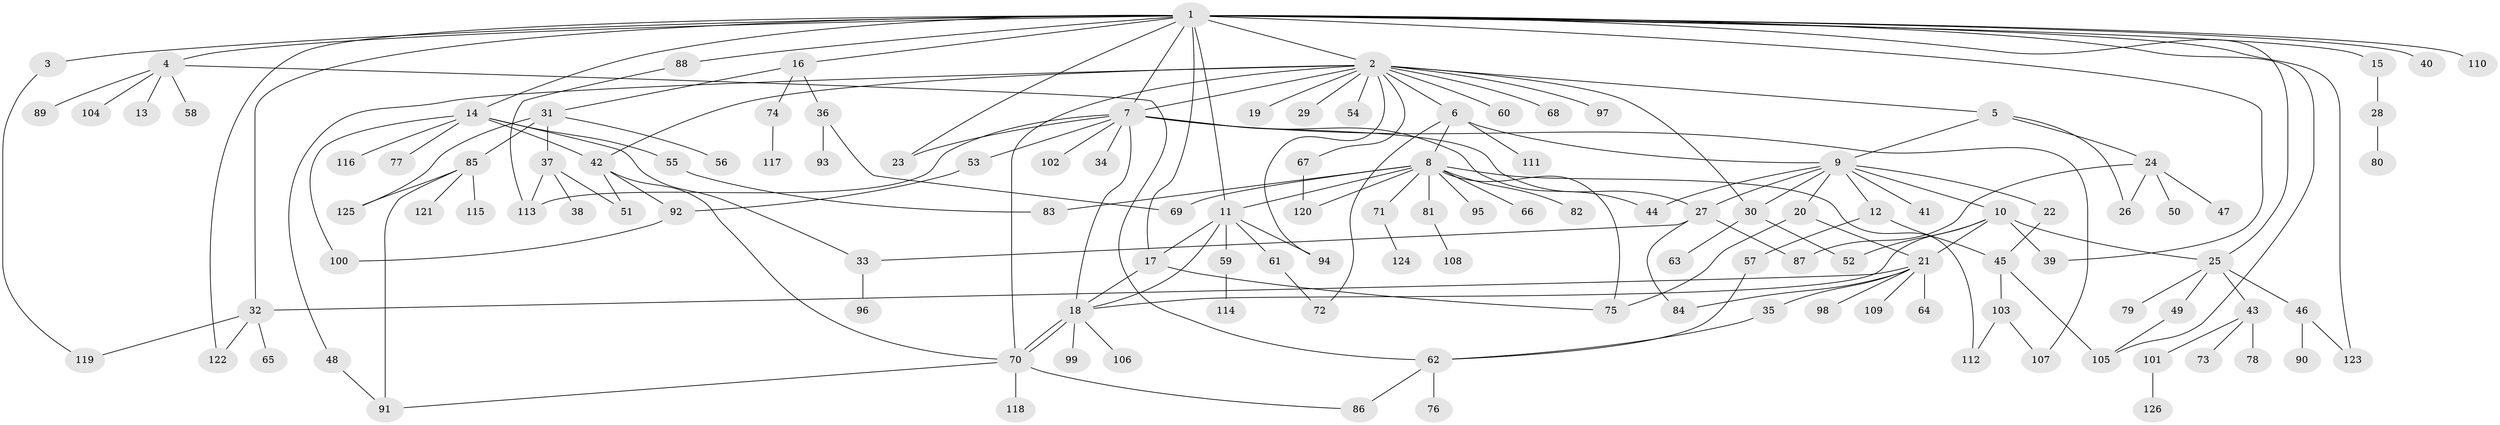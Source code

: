 // coarse degree distribution, {18: 0.011363636363636364, 16: 0.011363636363636364, 2: 0.26136363636363635, 6: 0.011363636363636364, 4: 0.07954545454545454, 5: 0.06818181818181818, 10: 0.022727272727272728, 13: 0.011363636363636364, 11: 0.011363636363636364, 3: 0.11363636363636363, 1: 0.375, 7: 0.011363636363636364, 8: 0.011363636363636364}
// Generated by graph-tools (version 1.1) at 2025/18/03/04/25 18:18:02]
// undirected, 126 vertices, 175 edges
graph export_dot {
graph [start="1"]
  node [color=gray90,style=filled];
  1;
  2;
  3;
  4;
  5;
  6;
  7;
  8;
  9;
  10;
  11;
  12;
  13;
  14;
  15;
  16;
  17;
  18;
  19;
  20;
  21;
  22;
  23;
  24;
  25;
  26;
  27;
  28;
  29;
  30;
  31;
  32;
  33;
  34;
  35;
  36;
  37;
  38;
  39;
  40;
  41;
  42;
  43;
  44;
  45;
  46;
  47;
  48;
  49;
  50;
  51;
  52;
  53;
  54;
  55;
  56;
  57;
  58;
  59;
  60;
  61;
  62;
  63;
  64;
  65;
  66;
  67;
  68;
  69;
  70;
  71;
  72;
  73;
  74;
  75;
  76;
  77;
  78;
  79;
  80;
  81;
  82;
  83;
  84;
  85;
  86;
  87;
  88;
  89;
  90;
  91;
  92;
  93;
  94;
  95;
  96;
  97;
  98;
  99;
  100;
  101;
  102;
  103;
  104;
  105;
  106;
  107;
  108;
  109;
  110;
  111;
  112;
  113;
  114;
  115;
  116;
  117;
  118;
  119;
  120;
  121;
  122;
  123;
  124;
  125;
  126;
  1 -- 2;
  1 -- 3;
  1 -- 4;
  1 -- 7;
  1 -- 11;
  1 -- 14;
  1 -- 15;
  1 -- 16;
  1 -- 17;
  1 -- 23;
  1 -- 25;
  1 -- 32;
  1 -- 39;
  1 -- 40;
  1 -- 88;
  1 -- 105;
  1 -- 110;
  1 -- 122;
  1 -- 123;
  2 -- 5;
  2 -- 6;
  2 -- 7;
  2 -- 19;
  2 -- 29;
  2 -- 30;
  2 -- 42;
  2 -- 48;
  2 -- 54;
  2 -- 60;
  2 -- 67;
  2 -- 68;
  2 -- 70;
  2 -- 94;
  2 -- 97;
  3 -- 119;
  4 -- 13;
  4 -- 58;
  4 -- 62;
  4 -- 89;
  4 -- 104;
  5 -- 9;
  5 -- 24;
  5 -- 26;
  6 -- 8;
  6 -- 9;
  6 -- 72;
  6 -- 111;
  7 -- 18;
  7 -- 23;
  7 -- 27;
  7 -- 34;
  7 -- 44;
  7 -- 53;
  7 -- 102;
  7 -- 107;
  7 -- 113;
  8 -- 11;
  8 -- 66;
  8 -- 69;
  8 -- 71;
  8 -- 75;
  8 -- 81;
  8 -- 82;
  8 -- 83;
  8 -- 95;
  8 -- 112;
  8 -- 120;
  9 -- 10;
  9 -- 12;
  9 -- 20;
  9 -- 22;
  9 -- 27;
  9 -- 30;
  9 -- 41;
  9 -- 44;
  10 -- 18;
  10 -- 21;
  10 -- 25;
  10 -- 39;
  10 -- 52;
  11 -- 17;
  11 -- 18;
  11 -- 59;
  11 -- 61;
  11 -- 94;
  12 -- 45;
  12 -- 57;
  14 -- 33;
  14 -- 42;
  14 -- 55;
  14 -- 77;
  14 -- 100;
  14 -- 116;
  15 -- 28;
  16 -- 31;
  16 -- 36;
  16 -- 74;
  17 -- 18;
  17 -- 75;
  18 -- 70;
  18 -- 70;
  18 -- 99;
  18 -- 106;
  20 -- 21;
  20 -- 75;
  21 -- 32;
  21 -- 35;
  21 -- 64;
  21 -- 84;
  21 -- 98;
  21 -- 109;
  22 -- 45;
  24 -- 26;
  24 -- 47;
  24 -- 50;
  24 -- 87;
  25 -- 43;
  25 -- 46;
  25 -- 49;
  25 -- 79;
  27 -- 33;
  27 -- 84;
  27 -- 87;
  28 -- 80;
  30 -- 52;
  30 -- 63;
  31 -- 37;
  31 -- 56;
  31 -- 85;
  31 -- 125;
  32 -- 65;
  32 -- 119;
  32 -- 122;
  33 -- 96;
  35 -- 62;
  36 -- 69;
  36 -- 93;
  37 -- 38;
  37 -- 51;
  37 -- 113;
  42 -- 51;
  42 -- 70;
  42 -- 92;
  43 -- 73;
  43 -- 78;
  43 -- 101;
  45 -- 103;
  45 -- 105;
  46 -- 90;
  46 -- 123;
  48 -- 91;
  49 -- 105;
  53 -- 92;
  55 -- 83;
  57 -- 62;
  59 -- 114;
  61 -- 72;
  62 -- 76;
  62 -- 86;
  67 -- 120;
  70 -- 86;
  70 -- 91;
  70 -- 118;
  71 -- 124;
  74 -- 117;
  81 -- 108;
  85 -- 91;
  85 -- 115;
  85 -- 121;
  85 -- 125;
  88 -- 113;
  92 -- 100;
  101 -- 126;
  103 -- 107;
  103 -- 112;
}
